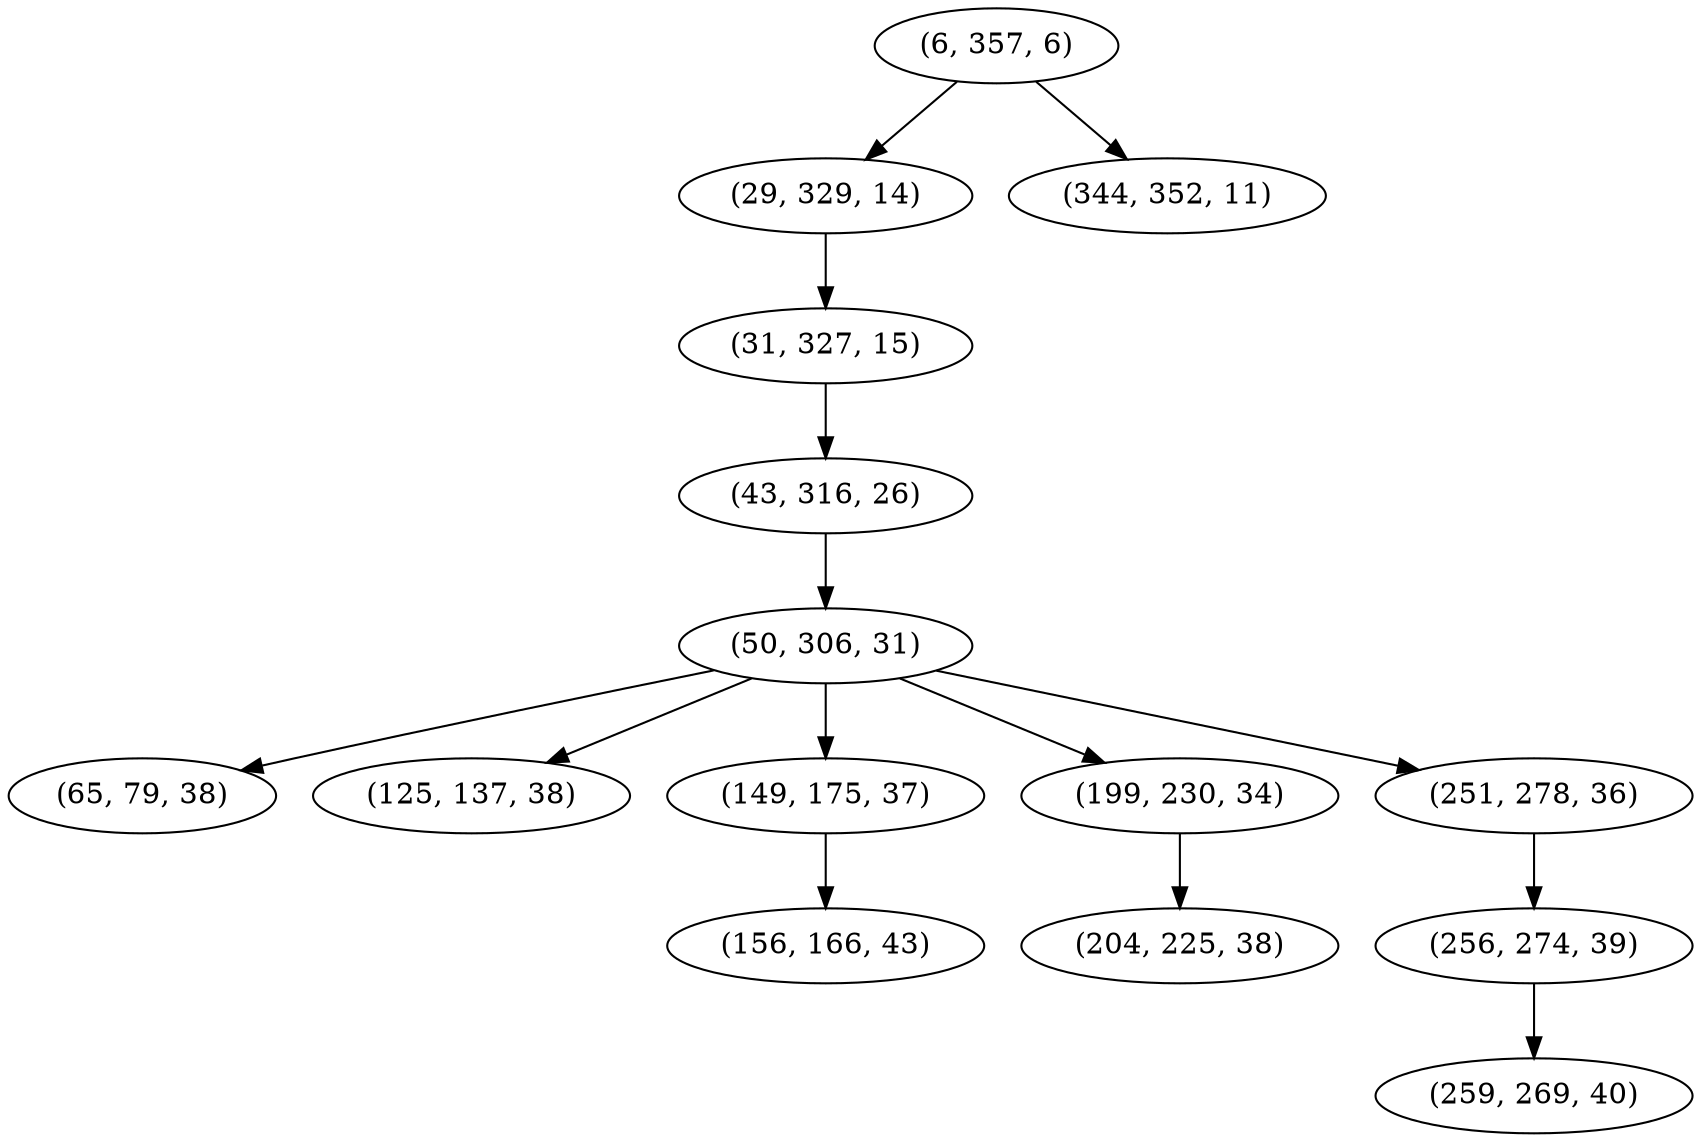 digraph tree {
    "(6, 357, 6)";
    "(29, 329, 14)";
    "(31, 327, 15)";
    "(43, 316, 26)";
    "(50, 306, 31)";
    "(65, 79, 38)";
    "(125, 137, 38)";
    "(149, 175, 37)";
    "(156, 166, 43)";
    "(199, 230, 34)";
    "(204, 225, 38)";
    "(251, 278, 36)";
    "(256, 274, 39)";
    "(259, 269, 40)";
    "(344, 352, 11)";
    "(6, 357, 6)" -> "(29, 329, 14)";
    "(6, 357, 6)" -> "(344, 352, 11)";
    "(29, 329, 14)" -> "(31, 327, 15)";
    "(31, 327, 15)" -> "(43, 316, 26)";
    "(43, 316, 26)" -> "(50, 306, 31)";
    "(50, 306, 31)" -> "(65, 79, 38)";
    "(50, 306, 31)" -> "(125, 137, 38)";
    "(50, 306, 31)" -> "(149, 175, 37)";
    "(50, 306, 31)" -> "(199, 230, 34)";
    "(50, 306, 31)" -> "(251, 278, 36)";
    "(149, 175, 37)" -> "(156, 166, 43)";
    "(199, 230, 34)" -> "(204, 225, 38)";
    "(251, 278, 36)" -> "(256, 274, 39)";
    "(256, 274, 39)" -> "(259, 269, 40)";
}
